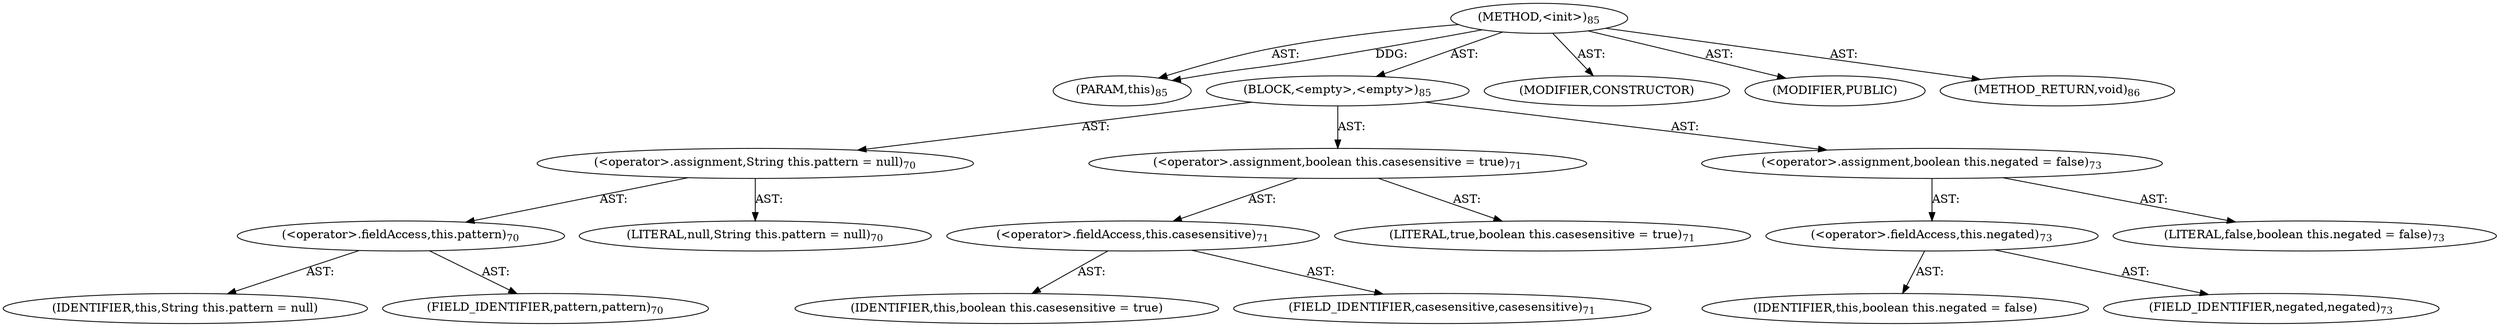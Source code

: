 digraph "&lt;init&gt;" {  
"111669149696" [label = <(METHOD,&lt;init&gt;)<SUB>85</SUB>> ]
"115964116998" [label = <(PARAM,this)<SUB>85</SUB>> ]
"25769803776" [label = <(BLOCK,&lt;empty&gt;,&lt;empty&gt;)<SUB>85</SUB>> ]
"30064771072" [label = <(&lt;operator&gt;.assignment,String this.pattern = null)<SUB>70</SUB>> ]
"30064771073" [label = <(&lt;operator&gt;.fieldAccess,this.pattern)<SUB>70</SUB>> ]
"68719476745" [label = <(IDENTIFIER,this,String this.pattern = null)> ]
"55834574848" [label = <(FIELD_IDENTIFIER,pattern,pattern)<SUB>70</SUB>> ]
"90194313216" [label = <(LITERAL,null,String this.pattern = null)<SUB>70</SUB>> ]
"30064771074" [label = <(&lt;operator&gt;.assignment,boolean this.casesensitive = true)<SUB>71</SUB>> ]
"30064771075" [label = <(&lt;operator&gt;.fieldAccess,this.casesensitive)<SUB>71</SUB>> ]
"68719476746" [label = <(IDENTIFIER,this,boolean this.casesensitive = true)> ]
"55834574849" [label = <(FIELD_IDENTIFIER,casesensitive,casesensitive)<SUB>71</SUB>> ]
"90194313217" [label = <(LITERAL,true,boolean this.casesensitive = true)<SUB>71</SUB>> ]
"30064771076" [label = <(&lt;operator&gt;.assignment,boolean this.negated = false)<SUB>73</SUB>> ]
"30064771077" [label = <(&lt;operator&gt;.fieldAccess,this.negated)<SUB>73</SUB>> ]
"68719476747" [label = <(IDENTIFIER,this,boolean this.negated = false)> ]
"55834574850" [label = <(FIELD_IDENTIFIER,negated,negated)<SUB>73</SUB>> ]
"90194313218" [label = <(LITERAL,false,boolean this.negated = false)<SUB>73</SUB>> ]
"133143986185" [label = <(MODIFIER,CONSTRUCTOR)> ]
"133143986186" [label = <(MODIFIER,PUBLIC)> ]
"128849018880" [label = <(METHOD_RETURN,void)<SUB>86</SUB>> ]
  "111669149696" -> "115964116998"  [ label = "AST: "] 
  "111669149696" -> "25769803776"  [ label = "AST: "] 
  "111669149696" -> "133143986185"  [ label = "AST: "] 
  "111669149696" -> "133143986186"  [ label = "AST: "] 
  "111669149696" -> "128849018880"  [ label = "AST: "] 
  "25769803776" -> "30064771072"  [ label = "AST: "] 
  "25769803776" -> "30064771074"  [ label = "AST: "] 
  "25769803776" -> "30064771076"  [ label = "AST: "] 
  "30064771072" -> "30064771073"  [ label = "AST: "] 
  "30064771072" -> "90194313216"  [ label = "AST: "] 
  "30064771073" -> "68719476745"  [ label = "AST: "] 
  "30064771073" -> "55834574848"  [ label = "AST: "] 
  "30064771074" -> "30064771075"  [ label = "AST: "] 
  "30064771074" -> "90194313217"  [ label = "AST: "] 
  "30064771075" -> "68719476746"  [ label = "AST: "] 
  "30064771075" -> "55834574849"  [ label = "AST: "] 
  "30064771076" -> "30064771077"  [ label = "AST: "] 
  "30064771076" -> "90194313218"  [ label = "AST: "] 
  "30064771077" -> "68719476747"  [ label = "AST: "] 
  "30064771077" -> "55834574850"  [ label = "AST: "] 
  "111669149696" -> "115964116998"  [ label = "DDG: "] 
}
